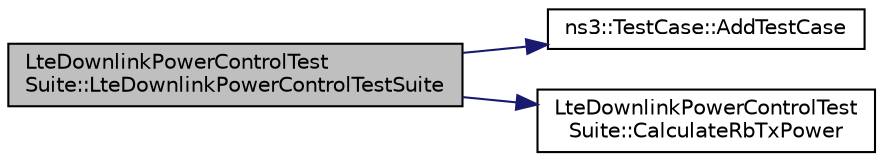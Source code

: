 digraph "LteDownlinkPowerControlTestSuite::LteDownlinkPowerControlTestSuite"
{
 // LATEX_PDF_SIZE
  edge [fontname="Helvetica",fontsize="10",labelfontname="Helvetica",labelfontsize="10"];
  node [fontname="Helvetica",fontsize="10",shape=record];
  rankdir="LR";
  Node1 [label="LteDownlinkPowerControlTest\lSuite::LteDownlinkPowerControlTestSuite",height=0.2,width=0.4,color="black", fillcolor="grey75", style="filled", fontcolor="black",tooltip="TestSuite."];
  Node1 -> Node2 [color="midnightblue",fontsize="10",style="solid",fontname="Helvetica"];
  Node2 [label="ns3::TestCase::AddTestCase",height=0.2,width=0.4,color="black", fillcolor="white", style="filled",URL="$classns3_1_1_test_case.html#a3f6c576e7fef07c42f70c9cd81168e4c",tooltip="Add an individual child TestCase to this test suite."];
  Node1 -> Node3 [color="midnightblue",fontsize="10",style="solid",fontname="Helvetica"];
  Node3 [label="LteDownlinkPowerControlTest\lSuite::CalculateRbTxPower",height=0.2,width=0.4,color="black", fillcolor="white", style="filled",URL="$class_lte_downlink_power_control_test_suite.html#acbda226a1db61d5328141d80aca96447",tooltip="Calculate RB transmit power function."];
}
